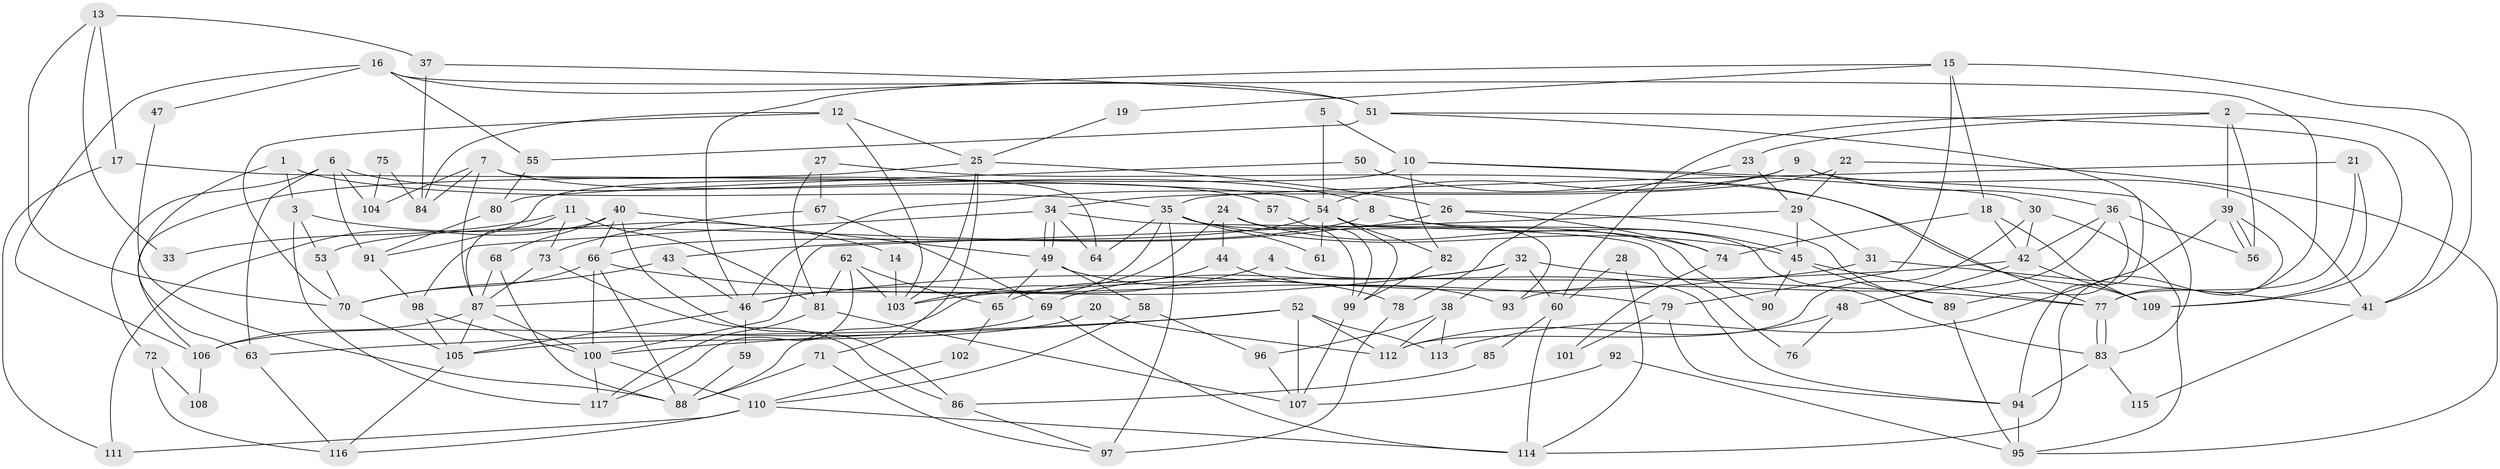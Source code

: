 // coarse degree distribution, {9: 0.03896103896103896, 6: 0.12987012987012986, 4: 0.12987012987012986, 7: 0.12987012987012986, 2: 0.16883116883116883, 5: 0.15584415584415584, 3: 0.18181818181818182, 8: 0.03896103896103896, 10: 0.012987012987012988, 11: 0.012987012987012988}
// Generated by graph-tools (version 1.1) at 2025/23/03/03/25 07:23:59]
// undirected, 117 vertices, 234 edges
graph export_dot {
graph [start="1"]
  node [color=gray90,style=filled];
  1;
  2;
  3;
  4;
  5;
  6;
  7;
  8;
  9;
  10;
  11;
  12;
  13;
  14;
  15;
  16;
  17;
  18;
  19;
  20;
  21;
  22;
  23;
  24;
  25;
  26;
  27;
  28;
  29;
  30;
  31;
  32;
  33;
  34;
  35;
  36;
  37;
  38;
  39;
  40;
  41;
  42;
  43;
  44;
  45;
  46;
  47;
  48;
  49;
  50;
  51;
  52;
  53;
  54;
  55;
  56;
  57;
  58;
  59;
  60;
  61;
  62;
  63;
  64;
  65;
  66;
  67;
  68;
  69;
  70;
  71;
  72;
  73;
  74;
  75;
  76;
  77;
  78;
  79;
  80;
  81;
  82;
  83;
  84;
  85;
  86;
  87;
  88;
  89;
  90;
  91;
  92;
  93;
  94;
  95;
  96;
  97;
  98;
  99;
  100;
  101;
  102;
  103;
  104;
  105;
  106;
  107;
  108;
  109;
  110;
  111;
  112;
  113;
  114;
  115;
  116;
  117;
  1 -- 35;
  1 -- 63;
  1 -- 3;
  2 -- 39;
  2 -- 56;
  2 -- 23;
  2 -- 41;
  2 -- 60;
  3 -- 117;
  3 -- 14;
  3 -- 53;
  4 -- 46;
  4 -- 94;
  5 -- 10;
  5 -- 54;
  6 -- 63;
  6 -- 91;
  6 -- 8;
  6 -- 72;
  6 -- 104;
  7 -- 64;
  7 -- 87;
  7 -- 57;
  7 -- 84;
  7 -- 104;
  8 -- 53;
  8 -- 45;
  8 -- 83;
  9 -- 46;
  9 -- 36;
  9 -- 41;
  9 -- 54;
  10 -- 82;
  10 -- 83;
  10 -- 30;
  10 -- 91;
  11 -- 81;
  11 -- 87;
  11 -- 33;
  11 -- 73;
  12 -- 103;
  12 -- 25;
  12 -- 70;
  12 -- 84;
  13 -- 70;
  13 -- 17;
  13 -- 33;
  13 -- 37;
  14 -- 103;
  15 -- 41;
  15 -- 79;
  15 -- 18;
  15 -- 19;
  15 -- 46;
  16 -- 77;
  16 -- 106;
  16 -- 47;
  16 -- 51;
  16 -- 55;
  17 -- 111;
  17 -- 54;
  18 -- 109;
  18 -- 42;
  18 -- 74;
  19 -- 25;
  20 -- 112;
  20 -- 105;
  21 -- 77;
  21 -- 109;
  21 -- 35;
  22 -- 95;
  22 -- 34;
  22 -- 29;
  23 -- 78;
  23 -- 29;
  24 -- 88;
  24 -- 74;
  24 -- 44;
  24 -- 99;
  25 -- 26;
  25 -- 103;
  25 -- 71;
  25 -- 106;
  26 -- 89;
  26 -- 43;
  26 -- 74;
  27 -- 67;
  27 -- 109;
  27 -- 81;
  28 -- 114;
  28 -- 60;
  29 -- 31;
  29 -- 45;
  29 -- 100;
  30 -- 42;
  30 -- 95;
  30 -- 112;
  31 -- 41;
  31 -- 46;
  32 -- 87;
  32 -- 77;
  32 -- 38;
  32 -- 60;
  32 -- 69;
  34 -- 49;
  34 -- 49;
  34 -- 98;
  34 -- 64;
  34 -- 76;
  35 -- 45;
  35 -- 61;
  35 -- 64;
  35 -- 90;
  35 -- 97;
  35 -- 103;
  36 -- 93;
  36 -- 89;
  36 -- 42;
  36 -- 56;
  37 -- 84;
  37 -- 51;
  38 -- 112;
  38 -- 96;
  38 -- 113;
  39 -- 113;
  39 -- 56;
  39 -- 56;
  39 -- 114;
  40 -- 66;
  40 -- 49;
  40 -- 68;
  40 -- 86;
  40 -- 111;
  41 -- 115;
  42 -- 48;
  42 -- 103;
  42 -- 109;
  43 -- 70;
  43 -- 46;
  44 -- 65;
  44 -- 93;
  45 -- 77;
  45 -- 89;
  45 -- 90;
  46 -- 59;
  46 -- 105;
  47 -- 88;
  48 -- 112;
  48 -- 76;
  49 -- 58;
  49 -- 65;
  49 -- 78;
  50 -- 77;
  50 -- 80;
  51 -- 55;
  51 -- 94;
  51 -- 109;
  52 -- 100;
  52 -- 107;
  52 -- 63;
  52 -- 112;
  52 -- 113;
  53 -- 70;
  54 -- 66;
  54 -- 61;
  54 -- 82;
  54 -- 93;
  54 -- 99;
  55 -- 80;
  57 -- 99;
  58 -- 96;
  58 -- 110;
  59 -- 88;
  60 -- 85;
  60 -- 114;
  62 -- 117;
  62 -- 103;
  62 -- 65;
  62 -- 81;
  63 -- 116;
  65 -- 102;
  66 -- 70;
  66 -- 88;
  66 -- 79;
  66 -- 100;
  67 -- 73;
  67 -- 69;
  68 -- 87;
  68 -- 88;
  69 -- 114;
  69 -- 106;
  70 -- 105;
  71 -- 97;
  71 -- 88;
  72 -- 116;
  72 -- 108;
  73 -- 87;
  73 -- 86;
  74 -- 101;
  75 -- 104;
  75 -- 84;
  77 -- 83;
  77 -- 83;
  78 -- 97;
  79 -- 94;
  79 -- 101;
  80 -- 91;
  81 -- 107;
  81 -- 117;
  82 -- 99;
  83 -- 94;
  83 -- 115;
  85 -- 86;
  86 -- 97;
  87 -- 100;
  87 -- 106;
  87 -- 105;
  89 -- 95;
  91 -- 98;
  92 -- 107;
  92 -- 95;
  94 -- 95;
  96 -- 107;
  98 -- 100;
  98 -- 105;
  99 -- 107;
  100 -- 110;
  100 -- 117;
  102 -- 110;
  105 -- 116;
  106 -- 108;
  110 -- 114;
  110 -- 111;
  110 -- 116;
}
